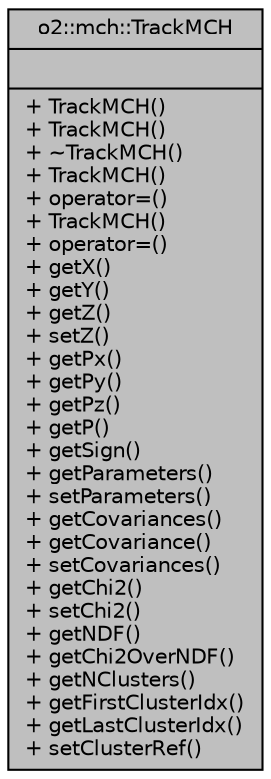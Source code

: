 digraph "o2::mch::TrackMCH"
{
 // INTERACTIVE_SVG=YES
  bgcolor="transparent";
  edge [fontname="Helvetica",fontsize="10",labelfontname="Helvetica",labelfontsize="10"];
  node [fontname="Helvetica",fontsize="10",shape=record];
  Node1 [label="{o2::mch::TrackMCH\n||+ TrackMCH()\l+ TrackMCH()\l+ ~TrackMCH()\l+ TrackMCH()\l+ operator=()\l+ TrackMCH()\l+ operator=()\l+ getX()\l+ getY()\l+ getZ()\l+ setZ()\l+ getPx()\l+ getPy()\l+ getPz()\l+ getP()\l+ getSign()\l+ getParameters()\l+ setParameters()\l+ getCovariances()\l+ getCovariance()\l+ setCovariances()\l+ getChi2()\l+ setChi2()\l+ getNDF()\l+ getChi2OverNDF()\l+ getNClusters()\l+ getFirstClusterIdx()\l+ getLastClusterIdx()\l+ setClusterRef()\l}",height=0.2,width=0.4,color="black", fillcolor="grey75", style="filled", fontcolor="black"];
}
